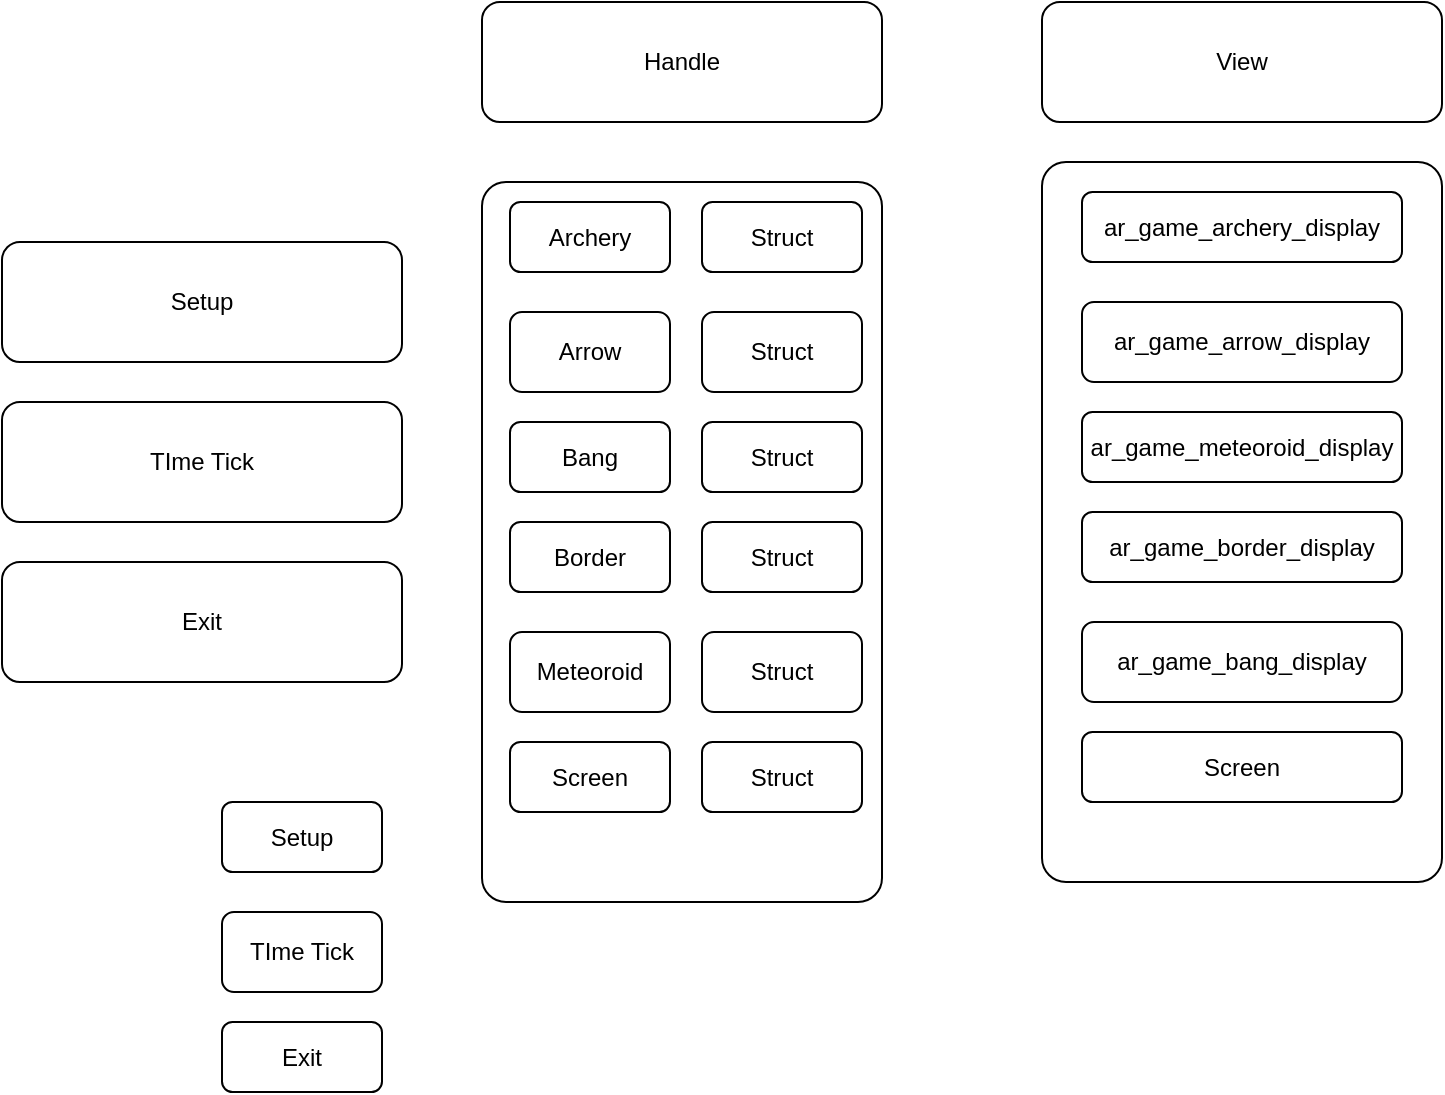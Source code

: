 <mxfile version="21.5.0" type="github">
  <diagram id="C5RBs43oDa-KdzZeNtuy" name="Page-1">
    <mxGraphModel dx="778" dy="428" grid="1" gridSize="10" guides="1" tooltips="1" connect="1" arrows="1" fold="1" page="1" pageScale="1" pageWidth="827" pageHeight="1169" math="0" shadow="0">
      <root>
        <mxCell id="WIyWlLk6GJQsqaUBKTNV-0" />
        <mxCell id="WIyWlLk6GJQsqaUBKTNV-1" parent="WIyWlLk6GJQsqaUBKTNV-0" />
        <mxCell id="LNRG-VUlBits3XGj2IhA-0" value="Handle" style="rounded=1;whiteSpace=wrap;html=1;" vertex="1" parent="WIyWlLk6GJQsqaUBKTNV-1">
          <mxGeometry x="320" y="80" width="200" height="60" as="geometry" />
        </mxCell>
        <mxCell id="LNRG-VUlBits3XGj2IhA-1" value="" style="rounded=1;whiteSpace=wrap;html=1;arcSize=6;" vertex="1" parent="WIyWlLk6GJQsqaUBKTNV-1">
          <mxGeometry x="320" y="170" width="200" height="360" as="geometry" />
        </mxCell>
        <mxCell id="LNRG-VUlBits3XGj2IhA-2" value="View" style="rounded=1;whiteSpace=wrap;html=1;" vertex="1" parent="WIyWlLk6GJQsqaUBKTNV-1">
          <mxGeometry x="600" y="80" width="200" height="60" as="geometry" />
        </mxCell>
        <mxCell id="LNRG-VUlBits3XGj2IhA-3" value="" style="rounded=1;whiteSpace=wrap;html=1;arcSize=6;" vertex="1" parent="WIyWlLk6GJQsqaUBKTNV-1">
          <mxGeometry x="600" y="160" width="200" height="360" as="geometry" />
        </mxCell>
        <mxCell id="LNRG-VUlBits3XGj2IhA-4" value="Setup" style="rounded=1;whiteSpace=wrap;html=1;" vertex="1" parent="WIyWlLk6GJQsqaUBKTNV-1">
          <mxGeometry x="80" y="200" width="200" height="60" as="geometry" />
        </mxCell>
        <mxCell id="LNRG-VUlBits3XGj2IhA-5" value="Exit" style="rounded=1;whiteSpace=wrap;html=1;" vertex="1" parent="WIyWlLk6GJQsqaUBKTNV-1">
          <mxGeometry x="80" y="360" width="200" height="60" as="geometry" />
        </mxCell>
        <mxCell id="LNRG-VUlBits3XGj2IhA-6" value="TIme Tick" style="rounded=1;whiteSpace=wrap;html=1;" vertex="1" parent="WIyWlLk6GJQsqaUBKTNV-1">
          <mxGeometry x="80" y="280" width="200" height="60" as="geometry" />
        </mxCell>
        <mxCell id="LNRG-VUlBits3XGj2IhA-7" value="Setup" style="rounded=1;whiteSpace=wrap;html=1;" vertex="1" parent="WIyWlLk6GJQsqaUBKTNV-1">
          <mxGeometry x="190" y="480" width="80" height="35" as="geometry" />
        </mxCell>
        <mxCell id="LNRG-VUlBits3XGj2IhA-8" value="Exit" style="rounded=1;whiteSpace=wrap;html=1;" vertex="1" parent="WIyWlLk6GJQsqaUBKTNV-1">
          <mxGeometry x="190" y="590" width="80" height="35" as="geometry" />
        </mxCell>
        <mxCell id="LNRG-VUlBits3XGj2IhA-9" value="TIme Tick" style="rounded=1;whiteSpace=wrap;html=1;" vertex="1" parent="WIyWlLk6GJQsqaUBKTNV-1">
          <mxGeometry x="190" y="535" width="80" height="40" as="geometry" />
        </mxCell>
        <mxCell id="LNRG-VUlBits3XGj2IhA-10" value="Archery" style="rounded=1;whiteSpace=wrap;html=1;" vertex="1" parent="WIyWlLk6GJQsqaUBKTNV-1">
          <mxGeometry x="334" y="180" width="80" height="35" as="geometry" />
        </mxCell>
        <mxCell id="LNRG-VUlBits3XGj2IhA-11" value="Bang" style="rounded=1;whiteSpace=wrap;html=1;" vertex="1" parent="WIyWlLk6GJQsqaUBKTNV-1">
          <mxGeometry x="334" y="290" width="80" height="35" as="geometry" />
        </mxCell>
        <mxCell id="LNRG-VUlBits3XGj2IhA-12" value="Arrow" style="rounded=1;whiteSpace=wrap;html=1;" vertex="1" parent="WIyWlLk6GJQsqaUBKTNV-1">
          <mxGeometry x="334" y="235" width="80" height="40" as="geometry" />
        </mxCell>
        <mxCell id="LNRG-VUlBits3XGj2IhA-13" value="Border" style="rounded=1;whiteSpace=wrap;html=1;" vertex="1" parent="WIyWlLk6GJQsqaUBKTNV-1">
          <mxGeometry x="334" y="340" width="80" height="35" as="geometry" />
        </mxCell>
        <mxCell id="LNRG-VUlBits3XGj2IhA-14" value="Screen" style="rounded=1;whiteSpace=wrap;html=1;" vertex="1" parent="WIyWlLk6GJQsqaUBKTNV-1">
          <mxGeometry x="334" y="450" width="80" height="35" as="geometry" />
        </mxCell>
        <mxCell id="LNRG-VUlBits3XGj2IhA-15" value="Meteoroid" style="rounded=1;whiteSpace=wrap;html=1;" vertex="1" parent="WIyWlLk6GJQsqaUBKTNV-1">
          <mxGeometry x="334" y="395" width="80" height="40" as="geometry" />
        </mxCell>
        <mxCell id="LNRG-VUlBits3XGj2IhA-22" value="Struct" style="rounded=1;whiteSpace=wrap;html=1;" vertex="1" parent="WIyWlLk6GJQsqaUBKTNV-1">
          <mxGeometry x="430" y="180" width="80" height="35" as="geometry" />
        </mxCell>
        <mxCell id="LNRG-VUlBits3XGj2IhA-23" value="Struct" style="rounded=1;whiteSpace=wrap;html=1;" vertex="1" parent="WIyWlLk6GJQsqaUBKTNV-1">
          <mxGeometry x="430" y="290" width="80" height="35" as="geometry" />
        </mxCell>
        <mxCell id="LNRG-VUlBits3XGj2IhA-24" value="Struct" style="rounded=1;whiteSpace=wrap;html=1;" vertex="1" parent="WIyWlLk6GJQsqaUBKTNV-1">
          <mxGeometry x="430" y="235" width="80" height="40" as="geometry" />
        </mxCell>
        <mxCell id="LNRG-VUlBits3XGj2IhA-25" value="Struct" style="rounded=1;whiteSpace=wrap;html=1;" vertex="1" parent="WIyWlLk6GJQsqaUBKTNV-1">
          <mxGeometry x="430" y="340" width="80" height="35" as="geometry" />
        </mxCell>
        <mxCell id="LNRG-VUlBits3XGj2IhA-26" value="Struct" style="rounded=1;whiteSpace=wrap;html=1;" vertex="1" parent="WIyWlLk6GJQsqaUBKTNV-1">
          <mxGeometry x="430" y="450" width="80" height="35" as="geometry" />
        </mxCell>
        <mxCell id="LNRG-VUlBits3XGj2IhA-27" value="Struct" style="rounded=1;whiteSpace=wrap;html=1;" vertex="1" parent="WIyWlLk6GJQsqaUBKTNV-1">
          <mxGeometry x="430" y="395" width="80" height="40" as="geometry" />
        </mxCell>
        <mxCell id="LNRG-VUlBits3XGj2IhA-35" value="ar_game_archery_display" style="rounded=1;whiteSpace=wrap;html=1;" vertex="1" parent="WIyWlLk6GJQsqaUBKTNV-1">
          <mxGeometry x="620" y="175" width="160" height="35" as="geometry" />
        </mxCell>
        <mxCell id="LNRG-VUlBits3XGj2IhA-36" value="ar_game_meteoroid_display" style="rounded=1;whiteSpace=wrap;html=1;" vertex="1" parent="WIyWlLk6GJQsqaUBKTNV-1">
          <mxGeometry x="620" y="285" width="160" height="35" as="geometry" />
        </mxCell>
        <mxCell id="LNRG-VUlBits3XGj2IhA-37" value="ar_game_arrow_display" style="rounded=1;whiteSpace=wrap;html=1;" vertex="1" parent="WIyWlLk6GJQsqaUBKTNV-1">
          <mxGeometry x="620" y="230" width="160" height="40" as="geometry" />
        </mxCell>
        <mxCell id="LNRG-VUlBits3XGj2IhA-38" value="ar_game_border_display" style="rounded=1;whiteSpace=wrap;html=1;" vertex="1" parent="WIyWlLk6GJQsqaUBKTNV-1">
          <mxGeometry x="620" y="335" width="160" height="35" as="geometry" />
        </mxCell>
        <mxCell id="LNRG-VUlBits3XGj2IhA-39" value="Screen" style="rounded=1;whiteSpace=wrap;html=1;" vertex="1" parent="WIyWlLk6GJQsqaUBKTNV-1">
          <mxGeometry x="620" y="445" width="160" height="35" as="geometry" />
        </mxCell>
        <mxCell id="LNRG-VUlBits3XGj2IhA-40" value="ar_game_bang_display" style="rounded=1;whiteSpace=wrap;html=1;" vertex="1" parent="WIyWlLk6GJQsqaUBKTNV-1">
          <mxGeometry x="620" y="390" width="160" height="40" as="geometry" />
        </mxCell>
      </root>
    </mxGraphModel>
  </diagram>
</mxfile>
